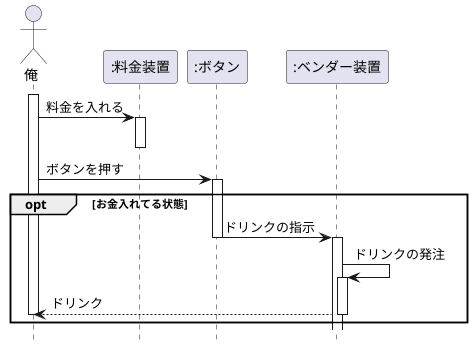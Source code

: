 @startuml
hide footbox
Actor 俺 as a
participant ":料金装置" as b
participant ":ボタン" as c
participant ":ベンダー装置" as d

activate a
a -> b :料金を入れる
activate b
deactivate b
a -> c :ボタンを押す
activate c
opt お金入れてる状態
c -> d : ドリンクの指示
deactivate c
activate d
d -> d :ドリンクの発注
activate d
d --> a : ドリンク
deactivate d
deactivate a
end alt
@enduml